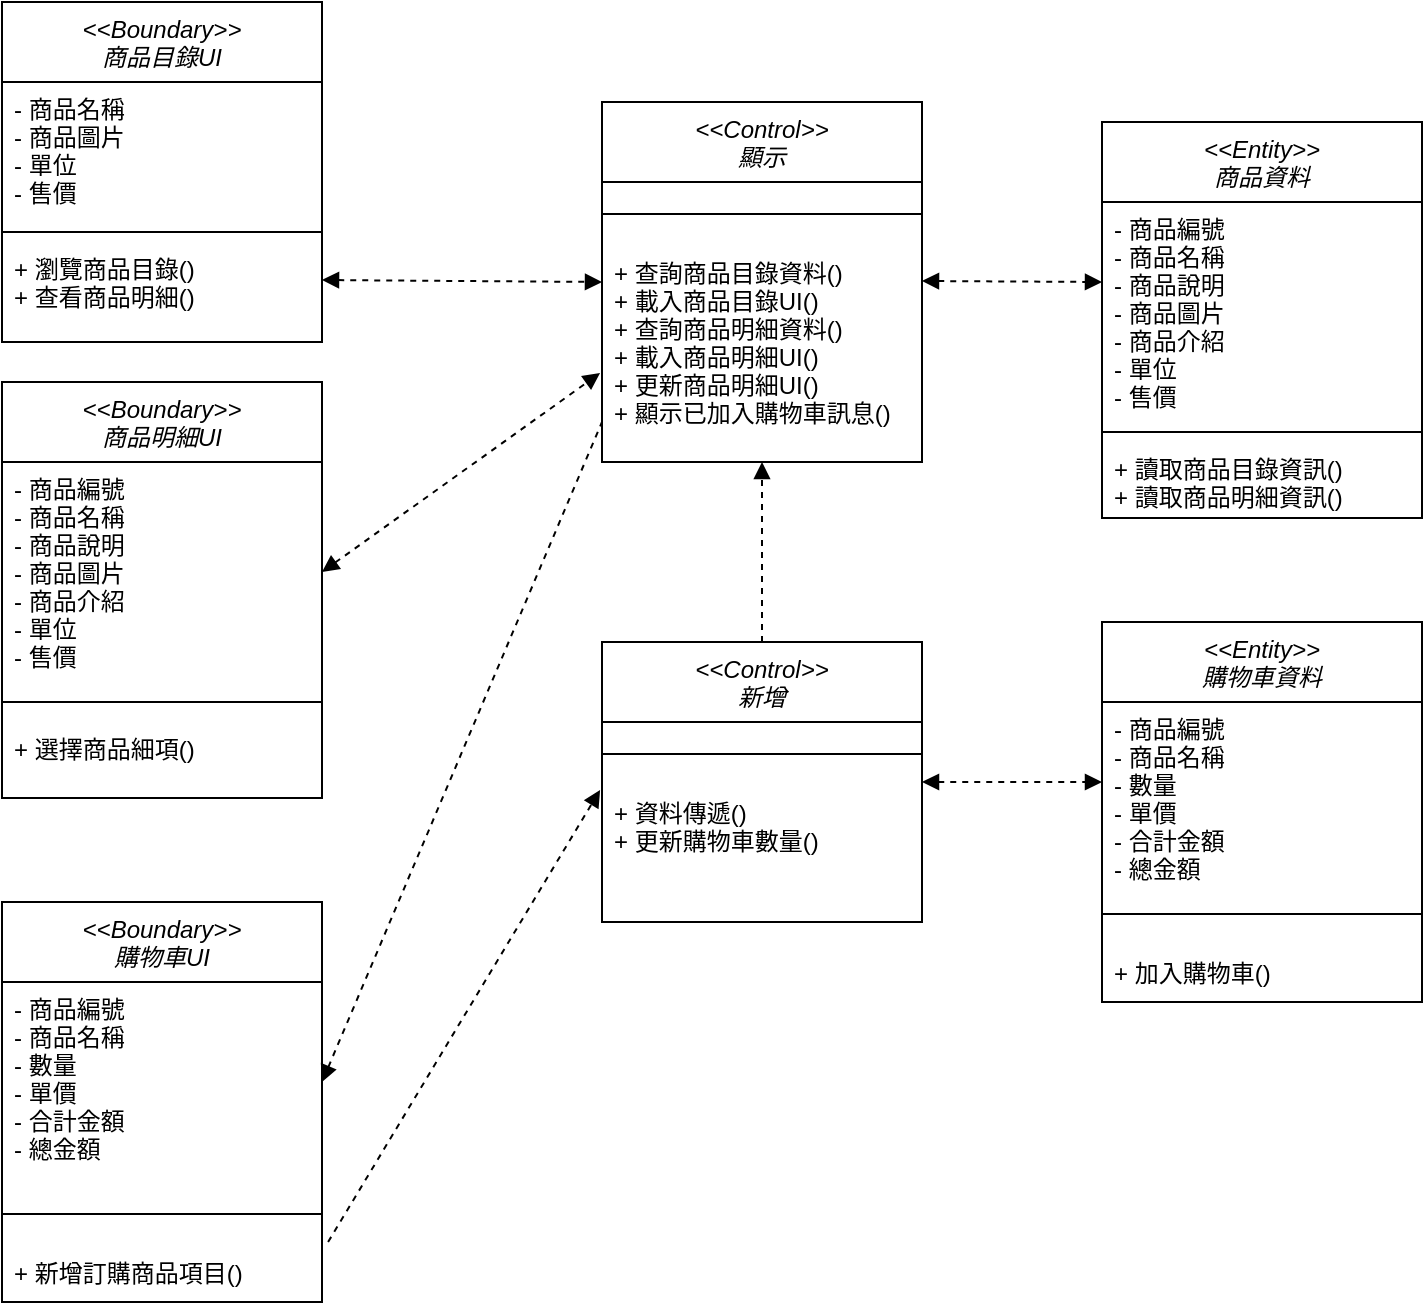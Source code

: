 <mxfile version="21.3.0" type="github">
  <diagram id="C5RBs43oDa-KdzZeNtuy" name="Page-1">
    <mxGraphModel dx="880" dy="461" grid="1" gridSize="10" guides="1" tooltips="1" connect="1" arrows="1" fold="1" page="1" pageScale="1" pageWidth="827" pageHeight="1169" math="0" shadow="0">
      <root>
        <mxCell id="WIyWlLk6GJQsqaUBKTNV-0" />
        <mxCell id="WIyWlLk6GJQsqaUBKTNV-1" parent="WIyWlLk6GJQsqaUBKTNV-0" />
        <mxCell id="zkfFHV4jXpPFQw0GAbJ--0" value="&lt;&lt;Boundary&gt;&gt;&#xa;商品目錄UI" style="swimlane;fontStyle=2;align=center;verticalAlign=top;childLayout=stackLayout;horizontal=1;startSize=40;horizontalStack=0;resizeParent=1;resizeLast=0;collapsible=1;marginBottom=0;rounded=0;shadow=0;strokeWidth=1;" parent="WIyWlLk6GJQsqaUBKTNV-1" vertex="1">
          <mxGeometry x="40" y="10" width="160" height="170" as="geometry">
            <mxRectangle x="230" y="140" width="160" height="26" as="alternateBounds" />
          </mxGeometry>
        </mxCell>
        <mxCell id="zkfFHV4jXpPFQw0GAbJ--3" value="- 商品名稱&#xa;- 商品圖片&#xa;- 單位&#xa;- 售價" style="text;align=left;verticalAlign=top;spacingLeft=4;spacingRight=4;overflow=hidden;rotatable=0;points=[[0,0.5],[1,0.5]];portConstraint=eastwest;rounded=0;shadow=0;html=0;" parent="zkfFHV4jXpPFQw0GAbJ--0" vertex="1">
          <mxGeometry y="40" width="160" height="70" as="geometry" />
        </mxCell>
        <mxCell id="zkfFHV4jXpPFQw0GAbJ--4" value="" style="line;html=1;strokeWidth=1;align=left;verticalAlign=middle;spacingTop=-1;spacingLeft=3;spacingRight=3;rotatable=0;labelPosition=right;points=[];portConstraint=eastwest;" parent="zkfFHV4jXpPFQw0GAbJ--0" vertex="1">
          <mxGeometry y="110" width="160" height="10" as="geometry" />
        </mxCell>
        <mxCell id="k67tClfiPculuBBCe9sF-32" value="+ 瀏覽商品目錄()&#xa;+ 查看商品明細()&#xa;" style="text;align=left;verticalAlign=top;spacingLeft=4;spacingRight=4;overflow=hidden;rotatable=0;points=[[0,0.5],[1,0.5]];portConstraint=eastwest;rounded=0;shadow=0;html=0;" parent="zkfFHV4jXpPFQw0GAbJ--0" vertex="1">
          <mxGeometry y="120" width="160" height="38" as="geometry" />
        </mxCell>
        <mxCell id="k67tClfiPculuBBCe9sF-14" value="&lt;&lt;Boundary&gt;&gt;&#xa;商品明細UI" style="swimlane;fontStyle=2;align=center;verticalAlign=top;childLayout=stackLayout;horizontal=1;startSize=40;horizontalStack=0;resizeParent=1;resizeLast=0;collapsible=1;marginBottom=0;rounded=0;shadow=0;strokeWidth=1;" parent="WIyWlLk6GJQsqaUBKTNV-1" vertex="1">
          <mxGeometry x="40" y="200" width="160" height="208" as="geometry">
            <mxRectangle x="230" y="140" width="160" height="26" as="alternateBounds" />
          </mxGeometry>
        </mxCell>
        <mxCell id="k67tClfiPculuBBCe9sF-15" value="- 商品編號&#xa;- 商品名稱&#xa;- 商品說明&#xa;- 商品圖片&#xa;- 商品介紹&#xa;- 單位&#xa;- 售價" style="text;align=left;verticalAlign=top;spacingLeft=4;spacingRight=4;overflow=hidden;rotatable=0;points=[[0,0.5],[1,0.5]];portConstraint=eastwest;rounded=0;shadow=0;html=0;" parent="k67tClfiPculuBBCe9sF-14" vertex="1">
          <mxGeometry y="40" width="160" height="110" as="geometry" />
        </mxCell>
        <mxCell id="k67tClfiPculuBBCe9sF-16" value="" style="line;html=1;strokeWidth=1;align=left;verticalAlign=middle;spacingTop=-1;spacingLeft=3;spacingRight=3;rotatable=0;labelPosition=right;points=[];portConstraint=eastwest;" parent="k67tClfiPculuBBCe9sF-14" vertex="1">
          <mxGeometry y="150" width="160" height="20" as="geometry" />
        </mxCell>
        <mxCell id="k67tClfiPculuBBCe9sF-33" value="+ 選擇商品細項()" style="text;align=left;verticalAlign=top;spacingLeft=4;spacingRight=4;overflow=hidden;rotatable=0;points=[[0,0.5],[1,0.5]];portConstraint=eastwest;rounded=0;shadow=0;html=0;" parent="k67tClfiPculuBBCe9sF-14" vertex="1">
          <mxGeometry y="170" width="160" height="38" as="geometry" />
        </mxCell>
        <mxCell id="k67tClfiPculuBBCe9sF-17" value="&lt;&lt;Boundary&gt;&gt;&#xa;購物車UI" style="swimlane;fontStyle=2;align=center;verticalAlign=top;childLayout=stackLayout;horizontal=1;startSize=40;horizontalStack=0;resizeParent=1;resizeLast=0;collapsible=1;marginBottom=0;rounded=0;shadow=0;strokeWidth=1;" parent="WIyWlLk6GJQsqaUBKTNV-1" vertex="1">
          <mxGeometry x="40" y="460" width="160" height="200" as="geometry">
            <mxRectangle x="230" y="140" width="160" height="26" as="alternateBounds" />
          </mxGeometry>
        </mxCell>
        <mxCell id="k67tClfiPculuBBCe9sF-18" value="- 商品編號&#xa;- 商品名稱&#xa;- 數量&#xa;- 單價&#xa;- 合計金額&#xa;- 總金額" style="text;align=left;verticalAlign=top;spacingLeft=4;spacingRight=4;overflow=hidden;rotatable=0;points=[[0,0.5],[1,0.5]];portConstraint=eastwest;rounded=0;shadow=0;html=0;" parent="k67tClfiPculuBBCe9sF-17" vertex="1">
          <mxGeometry y="40" width="160" height="100" as="geometry" />
        </mxCell>
        <mxCell id="k67tClfiPculuBBCe9sF-19" value="" style="line;html=1;strokeWidth=1;align=left;verticalAlign=middle;spacingTop=-1;spacingLeft=3;spacingRight=3;rotatable=0;labelPosition=right;points=[];portConstraint=eastwest;" parent="k67tClfiPculuBBCe9sF-17" vertex="1">
          <mxGeometry y="140" width="160" height="32" as="geometry" />
        </mxCell>
        <mxCell id="k67tClfiPculuBBCe9sF-34" value="+ 新增訂購商品項目()" style="text;align=left;verticalAlign=top;spacingLeft=4;spacingRight=4;overflow=hidden;rotatable=0;points=[[0,0.5],[1,0.5]];portConstraint=eastwest;rounded=0;shadow=0;html=0;" parent="k67tClfiPculuBBCe9sF-17" vertex="1">
          <mxGeometry y="172" width="160" height="28" as="geometry" />
        </mxCell>
        <mxCell id="k67tClfiPculuBBCe9sF-20" value="&lt;&lt;Control&gt;&gt;&#xa;顯示" style="swimlane;fontStyle=2;align=center;verticalAlign=top;childLayout=stackLayout;horizontal=1;startSize=40;horizontalStack=0;resizeParent=1;resizeLast=0;collapsible=1;marginBottom=0;rounded=0;shadow=0;strokeWidth=1;" parent="WIyWlLk6GJQsqaUBKTNV-1" vertex="1">
          <mxGeometry x="340" y="60" width="160" height="180" as="geometry">
            <mxRectangle x="230" y="140" width="160" height="26" as="alternateBounds" />
          </mxGeometry>
        </mxCell>
        <mxCell id="k67tClfiPculuBBCe9sF-22" value="" style="line;html=1;strokeWidth=1;align=left;verticalAlign=middle;spacingTop=-1;spacingLeft=3;spacingRight=3;rotatable=0;labelPosition=right;points=[];portConstraint=eastwest;" parent="k67tClfiPculuBBCe9sF-20" vertex="1">
          <mxGeometry y="40" width="160" height="32" as="geometry" />
        </mxCell>
        <mxCell id="k67tClfiPculuBBCe9sF-35" value="+ 查詢商品目錄資料()&#xa;+ 載入商品目錄UI()&#xa;+ 查詢商品明細資料()&#xa;+ 載入商品明細UI()&#xa;+ 更新商品明細UI()&#xa;+ 顯示已加入購物車訊息()" style="text;align=left;verticalAlign=top;spacingLeft=4;spacingRight=4;overflow=hidden;rotatable=0;points=[[0,0.5],[1,0.5]];portConstraint=eastwest;rounded=0;shadow=0;html=0;" parent="k67tClfiPculuBBCe9sF-20" vertex="1">
          <mxGeometry y="72" width="160" height="90" as="geometry" />
        </mxCell>
        <mxCell id="k67tClfiPculuBBCe9sF-23" value="&lt;&lt;Control&gt;&gt;&#xa;新增" style="swimlane;fontStyle=2;align=center;verticalAlign=top;childLayout=stackLayout;horizontal=1;startSize=40;horizontalStack=0;resizeParent=1;resizeLast=0;collapsible=1;marginBottom=0;rounded=0;shadow=0;strokeWidth=1;" parent="WIyWlLk6GJQsqaUBKTNV-1" vertex="1">
          <mxGeometry x="340" y="330" width="160" height="140" as="geometry">
            <mxRectangle x="230" y="140" width="160" height="26" as="alternateBounds" />
          </mxGeometry>
        </mxCell>
        <mxCell id="k67tClfiPculuBBCe9sF-25" value="" style="line;html=1;strokeWidth=1;align=left;verticalAlign=middle;spacingTop=-1;spacingLeft=3;spacingRight=3;rotatable=0;labelPosition=right;points=[];portConstraint=eastwest;" parent="k67tClfiPculuBBCe9sF-23" vertex="1">
          <mxGeometry y="40" width="160" height="32" as="geometry" />
        </mxCell>
        <mxCell id="k67tClfiPculuBBCe9sF-36" value="+ 資料傳遞()&#xa;+ 更新購物車數量()" style="text;align=left;verticalAlign=top;spacingLeft=4;spacingRight=4;overflow=hidden;rotatable=0;points=[[0,0.5],[1,0.5]];portConstraint=eastwest;rounded=0;shadow=0;html=0;" parent="k67tClfiPculuBBCe9sF-23" vertex="1">
          <mxGeometry y="72" width="160" height="48" as="geometry" />
        </mxCell>
        <mxCell id="k67tClfiPculuBBCe9sF-26" value="&lt;&lt;Entity&gt;&gt;&#xa;商品資料" style="swimlane;fontStyle=2;align=center;verticalAlign=top;childLayout=stackLayout;horizontal=1;startSize=40;horizontalStack=0;resizeParent=1;resizeLast=0;collapsible=1;marginBottom=0;rounded=0;shadow=0;strokeWidth=1;" parent="WIyWlLk6GJQsqaUBKTNV-1" vertex="1">
          <mxGeometry x="590" y="70" width="160" height="198" as="geometry">
            <mxRectangle x="230" y="140" width="160" height="26" as="alternateBounds" />
          </mxGeometry>
        </mxCell>
        <mxCell id="k67tClfiPculuBBCe9sF-27" value="- 商品編號&#xa;- 商品名稱&#xa;- 商品說明&#xa;- 商品圖片&#xa;- 商品介紹&#xa;- 單位&#xa;- 售價" style="text;align=left;verticalAlign=top;spacingLeft=4;spacingRight=4;overflow=hidden;rotatable=0;points=[[0,0.5],[1,0.5]];portConstraint=eastwest;rounded=0;shadow=0;html=0;" parent="k67tClfiPculuBBCe9sF-26" vertex="1">
          <mxGeometry y="40" width="160" height="110" as="geometry" />
        </mxCell>
        <mxCell id="k67tClfiPculuBBCe9sF-28" value="" style="line;html=1;strokeWidth=1;align=left;verticalAlign=middle;spacingTop=-1;spacingLeft=3;spacingRight=3;rotatable=0;labelPosition=right;points=[];portConstraint=eastwest;" parent="k67tClfiPculuBBCe9sF-26" vertex="1">
          <mxGeometry y="150" width="160" height="10" as="geometry" />
        </mxCell>
        <mxCell id="k67tClfiPculuBBCe9sF-37" value="+ 讀取商品目錄資訊()&#xa;+ 讀取商品明細資訊()" style="text;align=left;verticalAlign=top;spacingLeft=4;spacingRight=4;overflow=hidden;rotatable=0;points=[[0,0.5],[1,0.5]];portConstraint=eastwest;rounded=0;shadow=0;html=0;" parent="k67tClfiPculuBBCe9sF-26" vertex="1">
          <mxGeometry y="160" width="160" height="38" as="geometry" />
        </mxCell>
        <mxCell id="k67tClfiPculuBBCe9sF-29" value="&lt;&lt;Entity&gt;&gt;&#xa;購物車資料" style="swimlane;fontStyle=2;align=center;verticalAlign=top;childLayout=stackLayout;horizontal=1;startSize=40;horizontalStack=0;resizeParent=1;resizeLast=0;collapsible=1;marginBottom=0;rounded=0;shadow=0;strokeWidth=1;" parent="WIyWlLk6GJQsqaUBKTNV-1" vertex="1">
          <mxGeometry x="590" y="320" width="160" height="190" as="geometry">
            <mxRectangle x="230" y="140" width="160" height="26" as="alternateBounds" />
          </mxGeometry>
        </mxCell>
        <mxCell id="k67tClfiPculuBBCe9sF-30" value="- 商品編號&#xa;- 商品名稱&#xa;- 數量&#xa;- 單價&#xa;- 合計金額&#xa;- 總金額" style="text;align=left;verticalAlign=top;spacingLeft=4;spacingRight=4;overflow=hidden;rotatable=0;points=[[0,0.5],[1,0.5]];portConstraint=eastwest;rounded=0;shadow=0;html=0;" parent="k67tClfiPculuBBCe9sF-29" vertex="1">
          <mxGeometry y="40" width="160" height="90" as="geometry" />
        </mxCell>
        <mxCell id="k67tClfiPculuBBCe9sF-31" value="" style="line;html=1;strokeWidth=1;align=left;verticalAlign=middle;spacingTop=-1;spacingLeft=3;spacingRight=3;rotatable=0;labelPosition=right;points=[];portConstraint=eastwest;" parent="k67tClfiPculuBBCe9sF-29" vertex="1">
          <mxGeometry y="130" width="160" height="32" as="geometry" />
        </mxCell>
        <mxCell id="k67tClfiPculuBBCe9sF-38" value="+ 加入購物車()" style="text;align=left;verticalAlign=top;spacingLeft=4;spacingRight=4;overflow=hidden;rotatable=0;points=[[0,0.5],[1,0.5]];portConstraint=eastwest;rounded=0;shadow=0;html=0;" parent="k67tClfiPculuBBCe9sF-29" vertex="1">
          <mxGeometry y="162" width="160" height="28" as="geometry" />
        </mxCell>
        <mxCell id="PIsZwrHUzGWZRPaHUmEI-3" value="" style="endArrow=block;startArrow=block;endFill=1;startFill=1;html=1;rounded=0;exitX=1;exitY=0.5;exitDx=0;exitDy=0;dashed=1;" edge="1" parent="WIyWlLk6GJQsqaUBKTNV-1" source="k67tClfiPculuBBCe9sF-32">
          <mxGeometry width="160" relative="1" as="geometry">
            <mxPoint x="330" y="280" as="sourcePoint" />
            <mxPoint x="340" y="150" as="targetPoint" />
          </mxGeometry>
        </mxCell>
        <mxCell id="PIsZwrHUzGWZRPaHUmEI-4" value="" style="endArrow=block;startArrow=block;endFill=1;startFill=1;html=1;rounded=0;exitX=1;exitY=0.5;exitDx=0;exitDy=0;entryX=-0.006;entryY=0.706;entryDx=0;entryDy=0;dashed=1;entryPerimeter=0;" edge="1" parent="WIyWlLk6GJQsqaUBKTNV-1" source="k67tClfiPculuBBCe9sF-15" target="k67tClfiPculuBBCe9sF-35">
          <mxGeometry width="160" relative="1" as="geometry">
            <mxPoint x="250" y="283" as="sourcePoint" />
            <mxPoint x="334" y="330" as="targetPoint" />
          </mxGeometry>
        </mxCell>
        <mxCell id="PIsZwrHUzGWZRPaHUmEI-7" value="" style="endArrow=none;startArrow=block;endFill=0;startFill=1;html=1;rounded=0;exitX=1;exitY=0.5;exitDx=0;exitDy=0;dashed=1;" edge="1" parent="WIyWlLk6GJQsqaUBKTNV-1" source="k67tClfiPculuBBCe9sF-18">
          <mxGeometry width="160" relative="1" as="geometry">
            <mxPoint x="252" y="305.5" as="sourcePoint" />
            <mxPoint x="340" y="220" as="targetPoint" />
          </mxGeometry>
        </mxCell>
        <mxCell id="PIsZwrHUzGWZRPaHUmEI-8" value="" style="endArrow=block;startArrow=none;endFill=1;startFill=0;html=1;rounded=0;dashed=1;exitX=0.5;exitY=0;exitDx=0;exitDy=0;entryX=0.5;entryY=1;entryDx=0;entryDy=0;" edge="1" parent="WIyWlLk6GJQsqaUBKTNV-1" source="k67tClfiPculuBBCe9sF-23" target="k67tClfiPculuBBCe9sF-20">
          <mxGeometry width="160" relative="1" as="geometry">
            <mxPoint x="413.5" y="380" as="sourcePoint" />
            <mxPoint x="413.5" y="240" as="targetPoint" />
          </mxGeometry>
        </mxCell>
        <mxCell id="PIsZwrHUzGWZRPaHUmEI-9" value="" style="endArrow=block;startArrow=block;endFill=1;startFill=1;html=1;rounded=0;dashed=1;" edge="1" parent="WIyWlLk6GJQsqaUBKTNV-1">
          <mxGeometry width="160" relative="1" as="geometry">
            <mxPoint x="500" y="400" as="sourcePoint" />
            <mxPoint x="590" y="400" as="targetPoint" />
          </mxGeometry>
        </mxCell>
        <mxCell id="PIsZwrHUzGWZRPaHUmEI-10" value="" style="endArrow=block;startArrow=block;endFill=1;startFill=1;html=1;rounded=0;exitX=1;exitY=0.5;exitDx=0;exitDy=0;dashed=1;" edge="1" parent="WIyWlLk6GJQsqaUBKTNV-1">
          <mxGeometry width="160" relative="1" as="geometry">
            <mxPoint x="500" y="149.5" as="sourcePoint" />
            <mxPoint x="590" y="150" as="targetPoint" />
          </mxGeometry>
        </mxCell>
        <mxCell id="PIsZwrHUzGWZRPaHUmEI-11" value="" style="endArrow=block;startArrow=none;endFill=1;startFill=0;html=1;rounded=0;dashed=1;entryX=-0.006;entryY=0.042;entryDx=0;entryDy=0;entryPerimeter=0;exitX=1.019;exitY=-0.071;exitDx=0;exitDy=0;exitPerimeter=0;" edge="1" parent="WIyWlLk6GJQsqaUBKTNV-1" source="k67tClfiPculuBBCe9sF-34" target="k67tClfiPculuBBCe9sF-36">
          <mxGeometry width="160" relative="1" as="geometry">
            <mxPoint x="220" y="530" as="sourcePoint" />
            <mxPoint x="330" y="390" as="targetPoint" />
          </mxGeometry>
        </mxCell>
      </root>
    </mxGraphModel>
  </diagram>
</mxfile>
